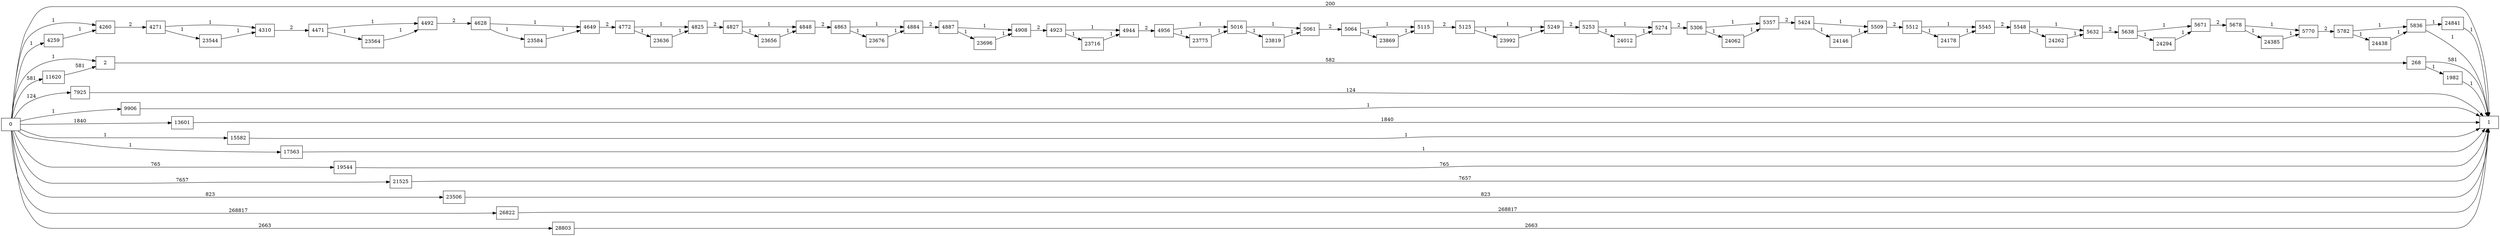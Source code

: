 digraph {
	graph [rankdir=LR]
	node [shape=rectangle]
	2 -> 268 [label=582]
	268 -> 1 [label=581]
	268 -> 1982 [label=1]
	1982 -> 1 [label=1]
	4259 -> 4260 [label=1]
	4260 -> 4271 [label=2]
	4271 -> 4310 [label=1]
	4271 -> 23544 [label=1]
	4310 -> 4471 [label=2]
	4471 -> 4492 [label=1]
	4471 -> 23564 [label=1]
	4492 -> 4628 [label=2]
	4628 -> 4649 [label=1]
	4628 -> 23584 [label=1]
	4649 -> 4772 [label=2]
	4772 -> 4825 [label=1]
	4772 -> 23636 [label=1]
	4825 -> 4827 [label=2]
	4827 -> 4848 [label=1]
	4827 -> 23656 [label=1]
	4848 -> 4863 [label=2]
	4863 -> 4884 [label=1]
	4863 -> 23676 [label=1]
	4884 -> 4887 [label=2]
	4887 -> 4908 [label=1]
	4887 -> 23696 [label=1]
	4908 -> 4923 [label=2]
	4923 -> 4944 [label=1]
	4923 -> 23716 [label=1]
	4944 -> 4956 [label=2]
	4956 -> 5016 [label=1]
	4956 -> 23775 [label=1]
	5016 -> 5061 [label=1]
	5016 -> 23819 [label=1]
	5061 -> 5064 [label=2]
	5064 -> 5115 [label=1]
	5064 -> 23869 [label=1]
	5115 -> 5125 [label=2]
	5125 -> 5249 [label=1]
	5125 -> 23992 [label=1]
	5249 -> 5253 [label=2]
	5253 -> 5274 [label=1]
	5253 -> 24012 [label=1]
	5274 -> 5306 [label=2]
	5306 -> 5357 [label=1]
	5306 -> 24062 [label=1]
	5357 -> 5424 [label=2]
	5424 -> 5509 [label=1]
	5424 -> 24146 [label=1]
	5509 -> 5512 [label=2]
	5512 -> 5545 [label=1]
	5512 -> 24178 [label=1]
	5545 -> 5548 [label=2]
	5548 -> 5632 [label=1]
	5548 -> 24262 [label=1]
	5632 -> 5638 [label=2]
	5638 -> 5671 [label=1]
	5638 -> 24294 [label=1]
	5671 -> 5678 [label=2]
	5678 -> 5770 [label=1]
	5678 -> 24385 [label=1]
	5770 -> 5782 [label=2]
	5782 -> 5836 [label=1]
	5782 -> 24438 [label=1]
	5836 -> 1 [label=1]
	5836 -> 24841 [label=1]
	7925 -> 1 [label=124]
	9906 -> 1 [label=1]
	11620 -> 2 [label=581]
	13601 -> 1 [label=1840]
	15582 -> 1 [label=1]
	17563 -> 1 [label=1]
	19544 -> 1 [label=765]
	21525 -> 1 [label=7657]
	23506 -> 1 [label=823]
	23544 -> 4310 [label=1]
	23564 -> 4492 [label=1]
	23584 -> 4649 [label=1]
	23636 -> 4825 [label=1]
	23656 -> 4848 [label=1]
	23676 -> 4884 [label=1]
	23696 -> 4908 [label=1]
	23716 -> 4944 [label=1]
	23775 -> 5016 [label=1]
	23819 -> 5061 [label=1]
	23869 -> 5115 [label=1]
	23992 -> 5249 [label=1]
	24012 -> 5274 [label=1]
	24062 -> 5357 [label=1]
	24146 -> 5509 [label=1]
	24178 -> 5545 [label=1]
	24262 -> 5632 [label=1]
	24294 -> 5671 [label=1]
	24385 -> 5770 [label=1]
	24438 -> 5836 [label=1]
	24841 -> 1 [label=1]
	26822 -> 1 [label=268817]
	28803 -> 1 [label=2663]
	0 -> 2 [label=1]
	0 -> 4260 [label=1]
	0 -> 1 [label=200]
	0 -> 4259 [label=1]
	0 -> 7925 [label=124]
	0 -> 9906 [label=1]
	0 -> 11620 [label=581]
	0 -> 13601 [label=1840]
	0 -> 15582 [label=1]
	0 -> 17563 [label=1]
	0 -> 19544 [label=765]
	0 -> 21525 [label=7657]
	0 -> 23506 [label=823]
	0 -> 26822 [label=268817]
	0 -> 28803 [label=2663]
}
